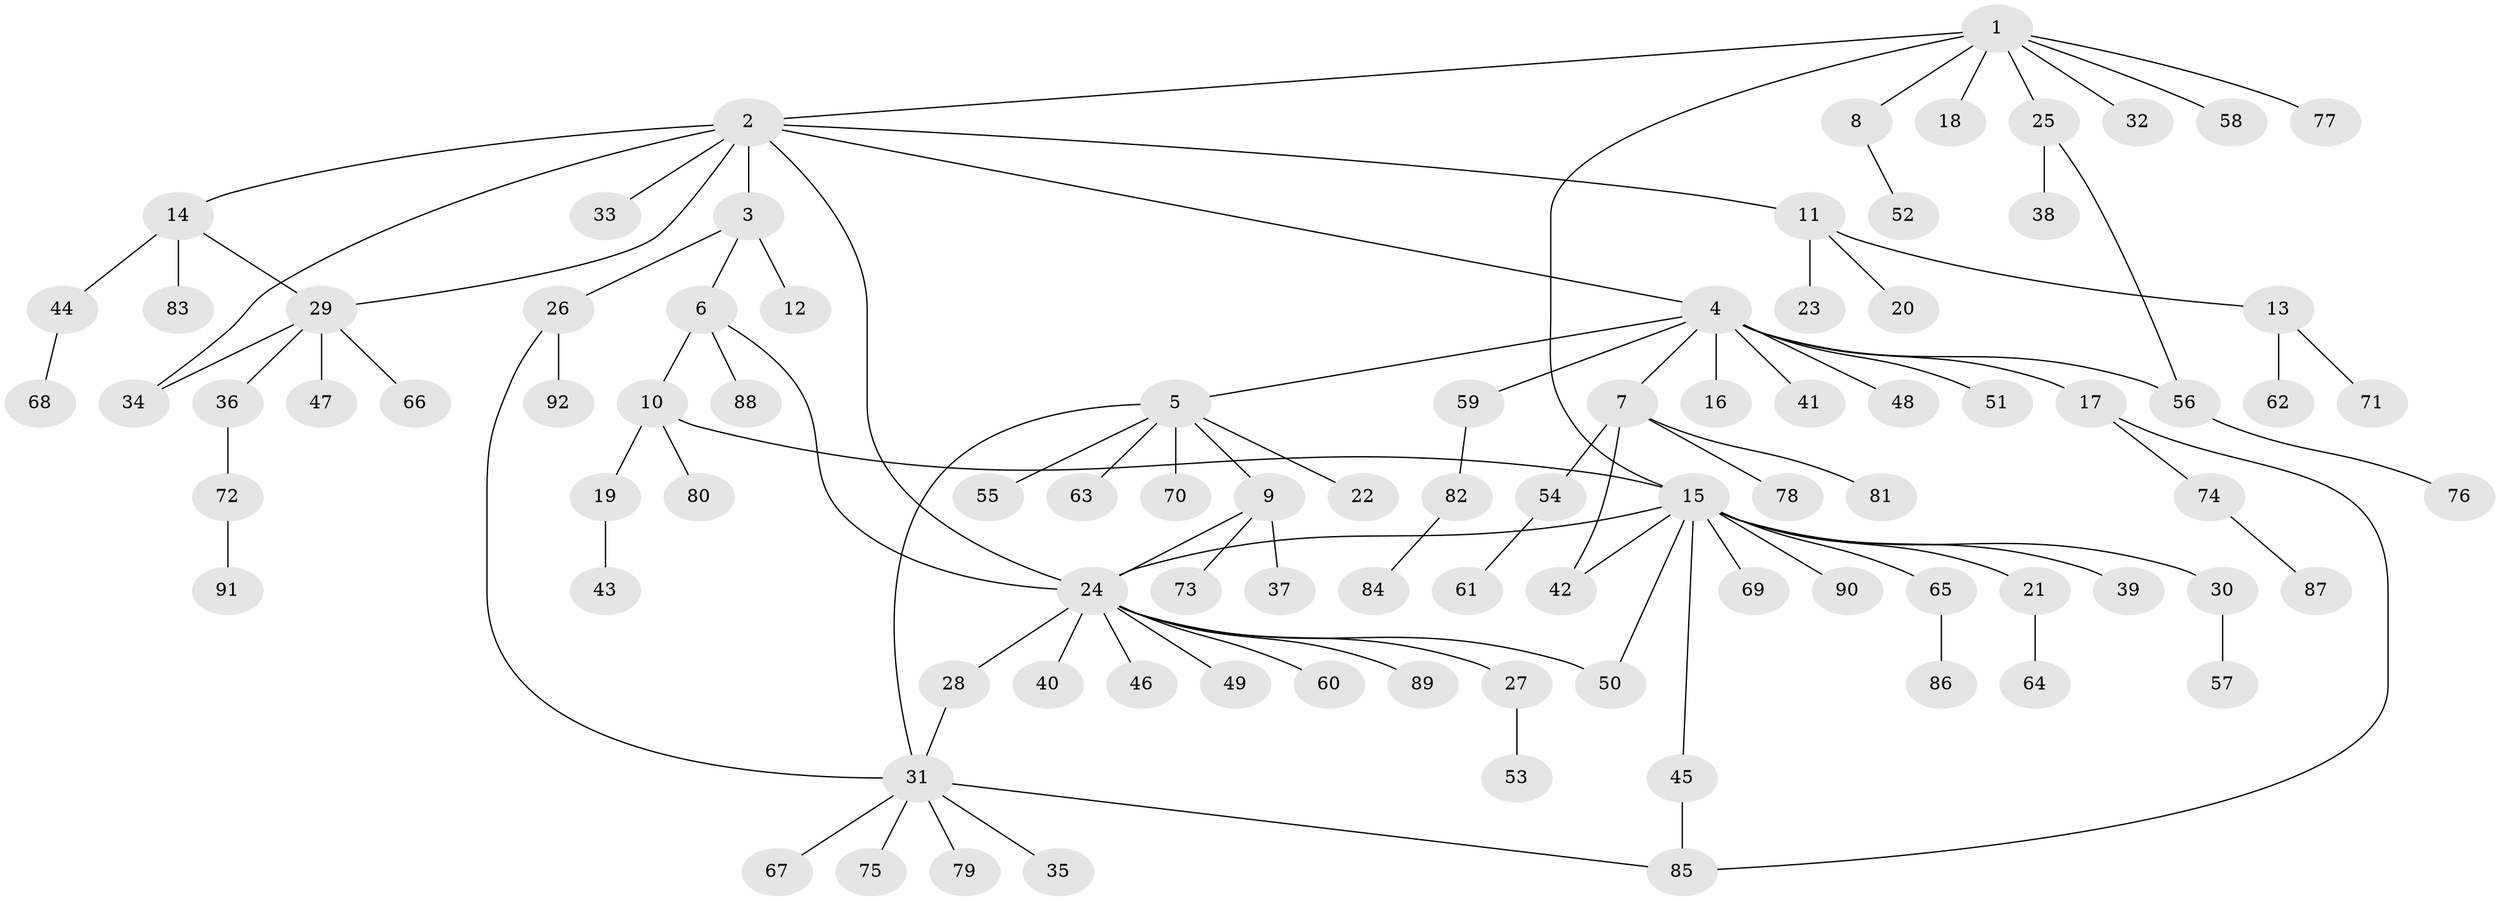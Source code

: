 // Generated by graph-tools (version 1.1) at 2025/01/03/09/25 03:01:37]
// undirected, 92 vertices, 104 edges
graph export_dot {
graph [start="1"]
  node [color=gray90,style=filled];
  1;
  2;
  3;
  4;
  5;
  6;
  7;
  8;
  9;
  10;
  11;
  12;
  13;
  14;
  15;
  16;
  17;
  18;
  19;
  20;
  21;
  22;
  23;
  24;
  25;
  26;
  27;
  28;
  29;
  30;
  31;
  32;
  33;
  34;
  35;
  36;
  37;
  38;
  39;
  40;
  41;
  42;
  43;
  44;
  45;
  46;
  47;
  48;
  49;
  50;
  51;
  52;
  53;
  54;
  55;
  56;
  57;
  58;
  59;
  60;
  61;
  62;
  63;
  64;
  65;
  66;
  67;
  68;
  69;
  70;
  71;
  72;
  73;
  74;
  75;
  76;
  77;
  78;
  79;
  80;
  81;
  82;
  83;
  84;
  85;
  86;
  87;
  88;
  89;
  90;
  91;
  92;
  1 -- 2;
  1 -- 8;
  1 -- 15;
  1 -- 18;
  1 -- 25;
  1 -- 32;
  1 -- 58;
  1 -- 77;
  2 -- 3;
  2 -- 4;
  2 -- 11;
  2 -- 14;
  2 -- 24;
  2 -- 29;
  2 -- 33;
  2 -- 34;
  3 -- 6;
  3 -- 12;
  3 -- 26;
  4 -- 5;
  4 -- 7;
  4 -- 16;
  4 -- 17;
  4 -- 41;
  4 -- 48;
  4 -- 51;
  4 -- 56;
  4 -- 59;
  5 -- 9;
  5 -- 22;
  5 -- 31;
  5 -- 55;
  5 -- 63;
  5 -- 70;
  6 -- 10;
  6 -- 24;
  6 -- 88;
  7 -- 42;
  7 -- 54;
  7 -- 78;
  7 -- 81;
  8 -- 52;
  9 -- 24;
  9 -- 37;
  9 -- 73;
  10 -- 15;
  10 -- 19;
  10 -- 80;
  11 -- 13;
  11 -- 20;
  11 -- 23;
  13 -- 62;
  13 -- 71;
  14 -- 29;
  14 -- 44;
  14 -- 83;
  15 -- 21;
  15 -- 24;
  15 -- 30;
  15 -- 39;
  15 -- 42;
  15 -- 45;
  15 -- 50;
  15 -- 65;
  15 -- 69;
  15 -- 90;
  17 -- 74;
  17 -- 85;
  19 -- 43;
  21 -- 64;
  24 -- 27;
  24 -- 28;
  24 -- 40;
  24 -- 46;
  24 -- 49;
  24 -- 50;
  24 -- 60;
  24 -- 89;
  25 -- 38;
  25 -- 56;
  26 -- 31;
  26 -- 92;
  27 -- 53;
  28 -- 31;
  29 -- 34;
  29 -- 36;
  29 -- 47;
  29 -- 66;
  30 -- 57;
  31 -- 35;
  31 -- 67;
  31 -- 75;
  31 -- 79;
  31 -- 85;
  36 -- 72;
  44 -- 68;
  45 -- 85;
  54 -- 61;
  56 -- 76;
  59 -- 82;
  65 -- 86;
  72 -- 91;
  74 -- 87;
  82 -- 84;
}
